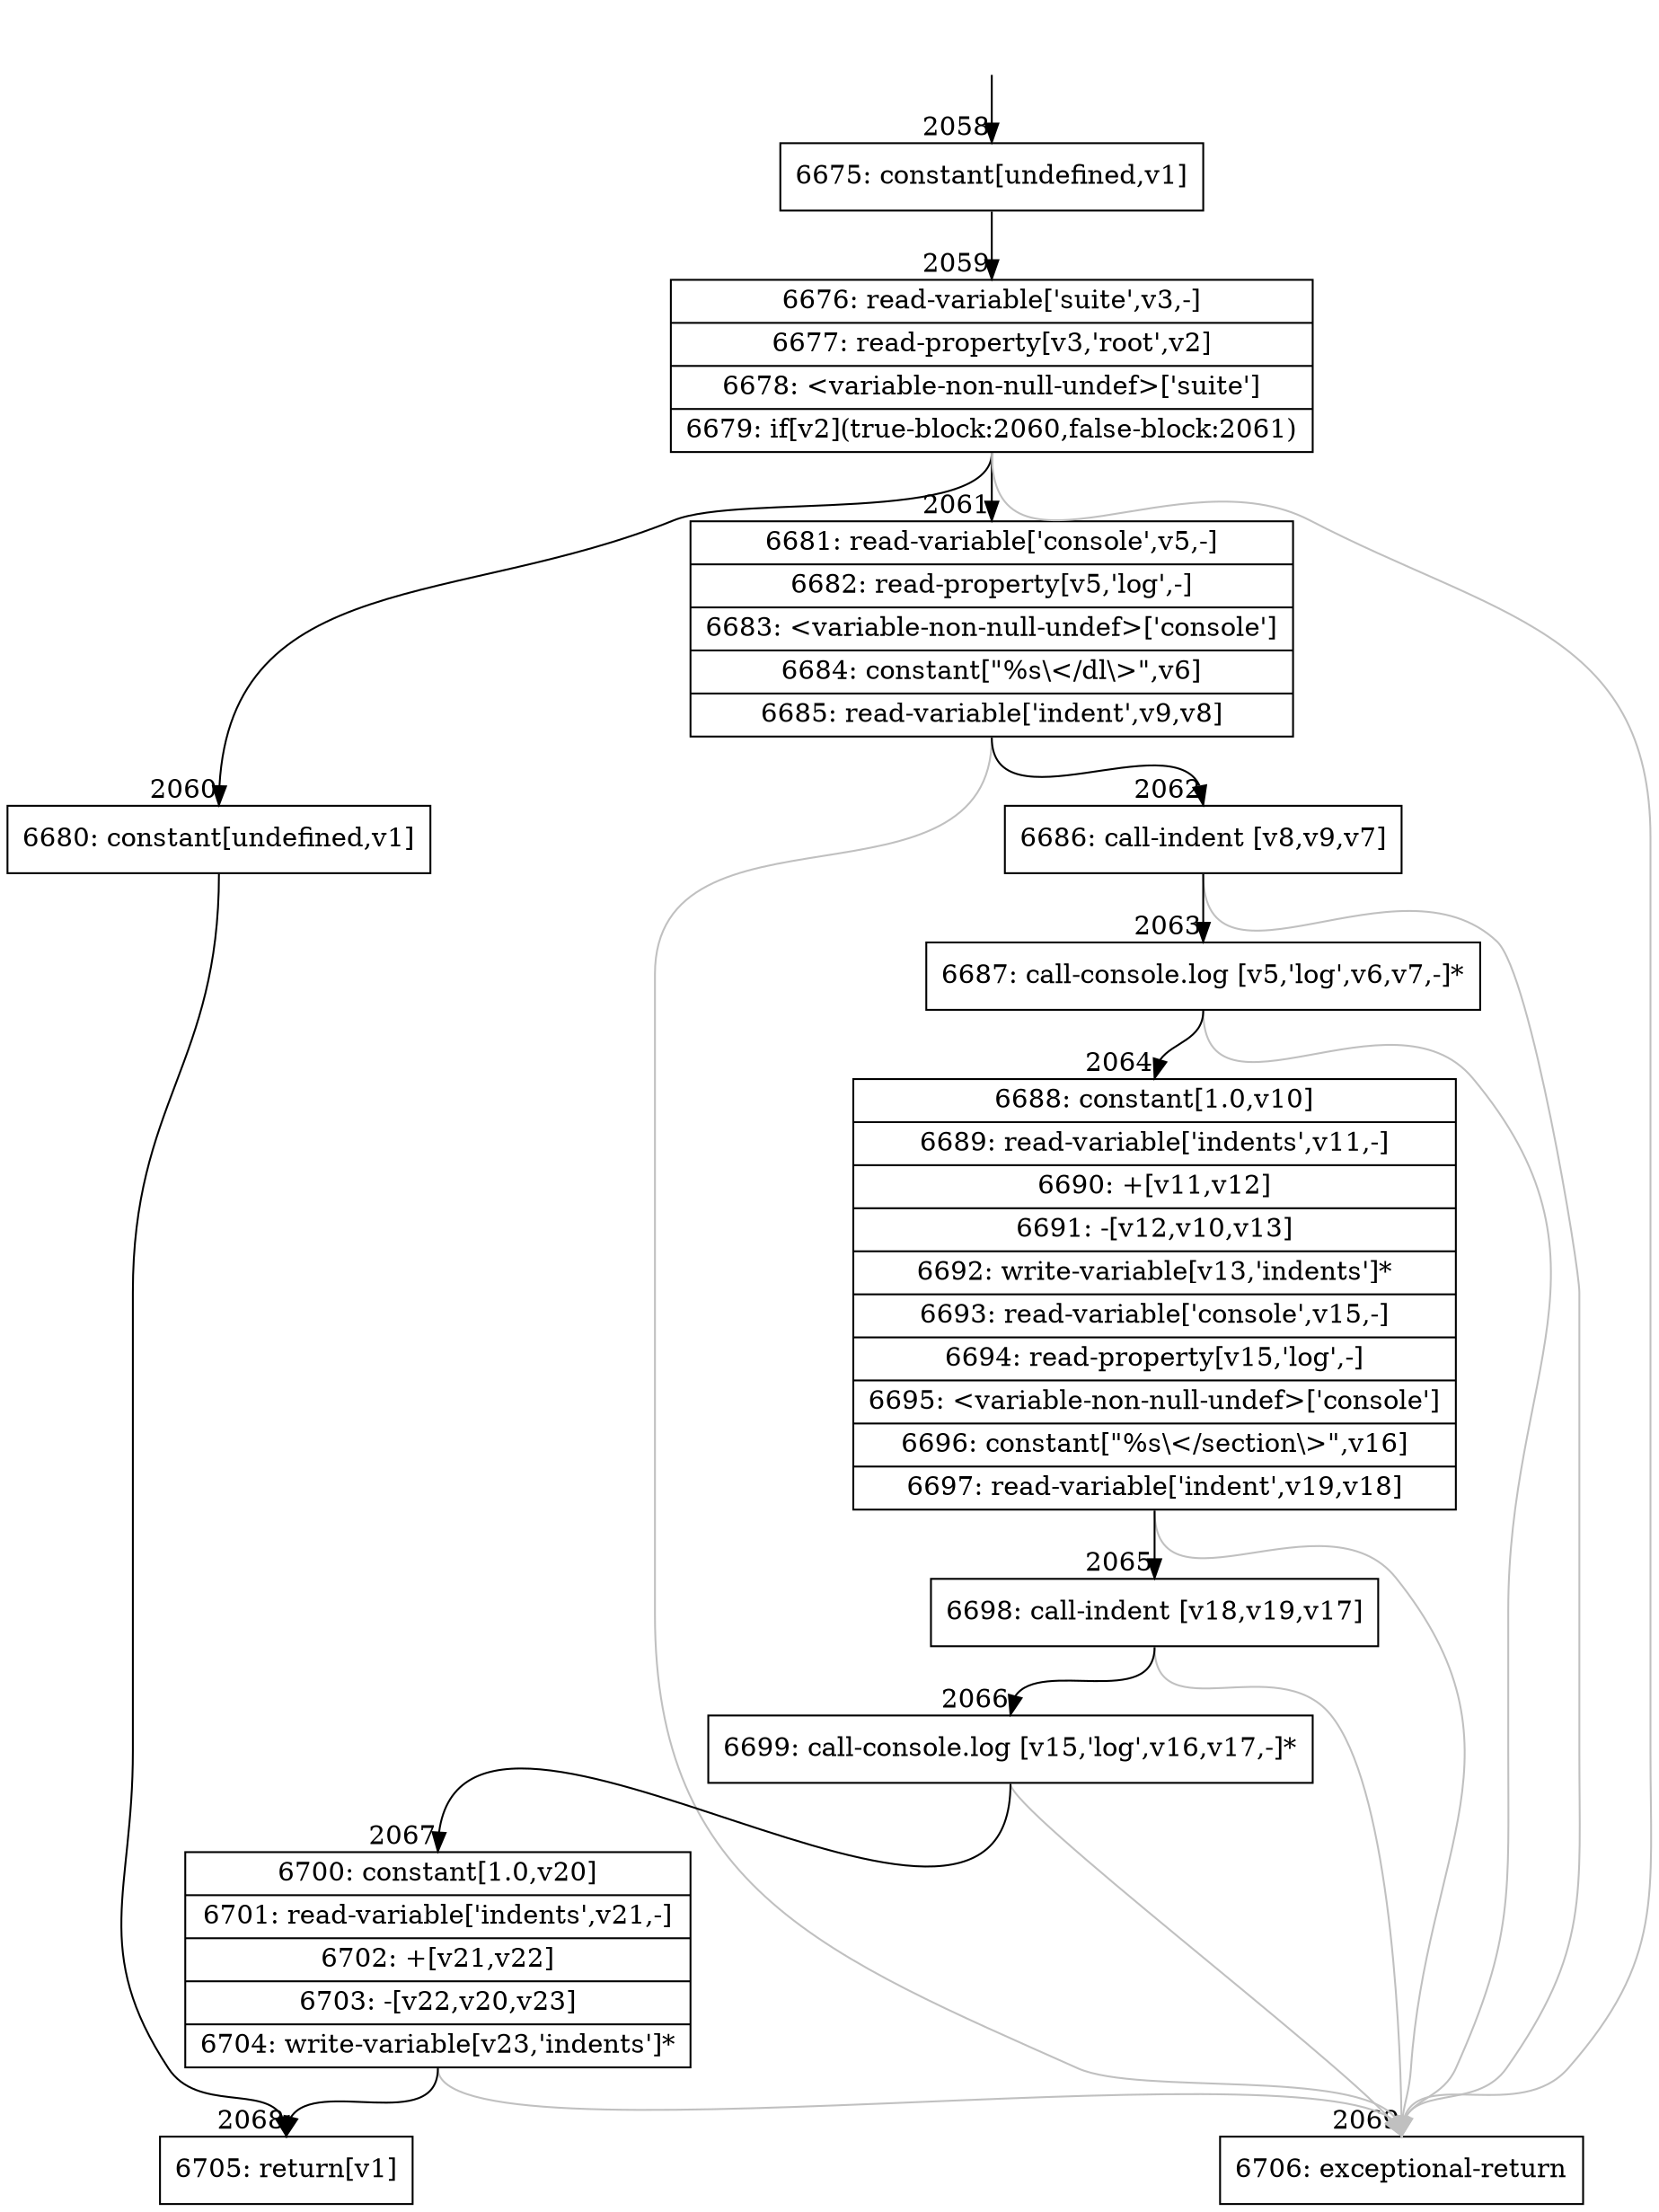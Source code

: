 digraph {
rankdir="TD"
BB_entry185[shape=none,label=""];
BB_entry185 -> BB2058 [tailport=s, headport=n, headlabel="    2058"]
BB2058 [shape=record label="{6675: constant[undefined,v1]}" ] 
BB2058 -> BB2059 [tailport=s, headport=n, headlabel="      2059"]
BB2059 [shape=record label="{6676: read-variable['suite',v3,-]|6677: read-property[v3,'root',v2]|6678: \<variable-non-null-undef\>['suite']|6679: if[v2](true-block:2060,false-block:2061)}" ] 
BB2059 -> BB2060 [tailport=s, headport=n, headlabel="      2060"]
BB2059 -> BB2061 [tailport=s, headport=n, headlabel="      2061"]
BB2059 -> BB2069 [tailport=s, headport=n, color=gray, headlabel="      2069"]
BB2060 [shape=record label="{6680: constant[undefined,v1]}" ] 
BB2060 -> BB2068 [tailport=s, headport=n, headlabel="      2068"]
BB2061 [shape=record label="{6681: read-variable['console',v5,-]|6682: read-property[v5,'log',-]|6683: \<variable-non-null-undef\>['console']|6684: constant[\"%s\\\</dl\\\>\",v6]|6685: read-variable['indent',v9,v8]}" ] 
BB2061 -> BB2062 [tailport=s, headport=n, headlabel="      2062"]
BB2061 -> BB2069 [tailport=s, headport=n, color=gray]
BB2062 [shape=record label="{6686: call-indent [v8,v9,v7]}" ] 
BB2062 -> BB2063 [tailport=s, headport=n, headlabel="      2063"]
BB2062 -> BB2069 [tailport=s, headport=n, color=gray]
BB2063 [shape=record label="{6687: call-console.log [v5,'log',v6,v7,-]*}" ] 
BB2063 -> BB2064 [tailport=s, headport=n, headlabel="      2064"]
BB2063 -> BB2069 [tailport=s, headport=n, color=gray]
BB2064 [shape=record label="{6688: constant[1.0,v10]|6689: read-variable['indents',v11,-]|6690: +[v11,v12]|6691: -[v12,v10,v13]|6692: write-variable[v13,'indents']*|6693: read-variable['console',v15,-]|6694: read-property[v15,'log',-]|6695: \<variable-non-null-undef\>['console']|6696: constant[\"%s\\\</section\\\>\",v16]|6697: read-variable['indent',v19,v18]}" ] 
BB2064 -> BB2065 [tailport=s, headport=n, headlabel="      2065"]
BB2064 -> BB2069 [tailport=s, headport=n, color=gray]
BB2065 [shape=record label="{6698: call-indent [v18,v19,v17]}" ] 
BB2065 -> BB2066 [tailport=s, headport=n, headlabel="      2066"]
BB2065 -> BB2069 [tailport=s, headport=n, color=gray]
BB2066 [shape=record label="{6699: call-console.log [v15,'log',v16,v17,-]*}" ] 
BB2066 -> BB2067 [tailport=s, headport=n, headlabel="      2067"]
BB2066 -> BB2069 [tailport=s, headport=n, color=gray]
BB2067 [shape=record label="{6700: constant[1.0,v20]|6701: read-variable['indents',v21,-]|6702: +[v21,v22]|6703: -[v22,v20,v23]|6704: write-variable[v23,'indents']*}" ] 
BB2067 -> BB2068 [tailport=s, headport=n]
BB2067 -> BB2069 [tailport=s, headport=n, color=gray]
BB2068 [shape=record label="{6705: return[v1]}" ] 
BB2069 [shape=record label="{6706: exceptional-return}" ] 
//#$~ 2504
}
